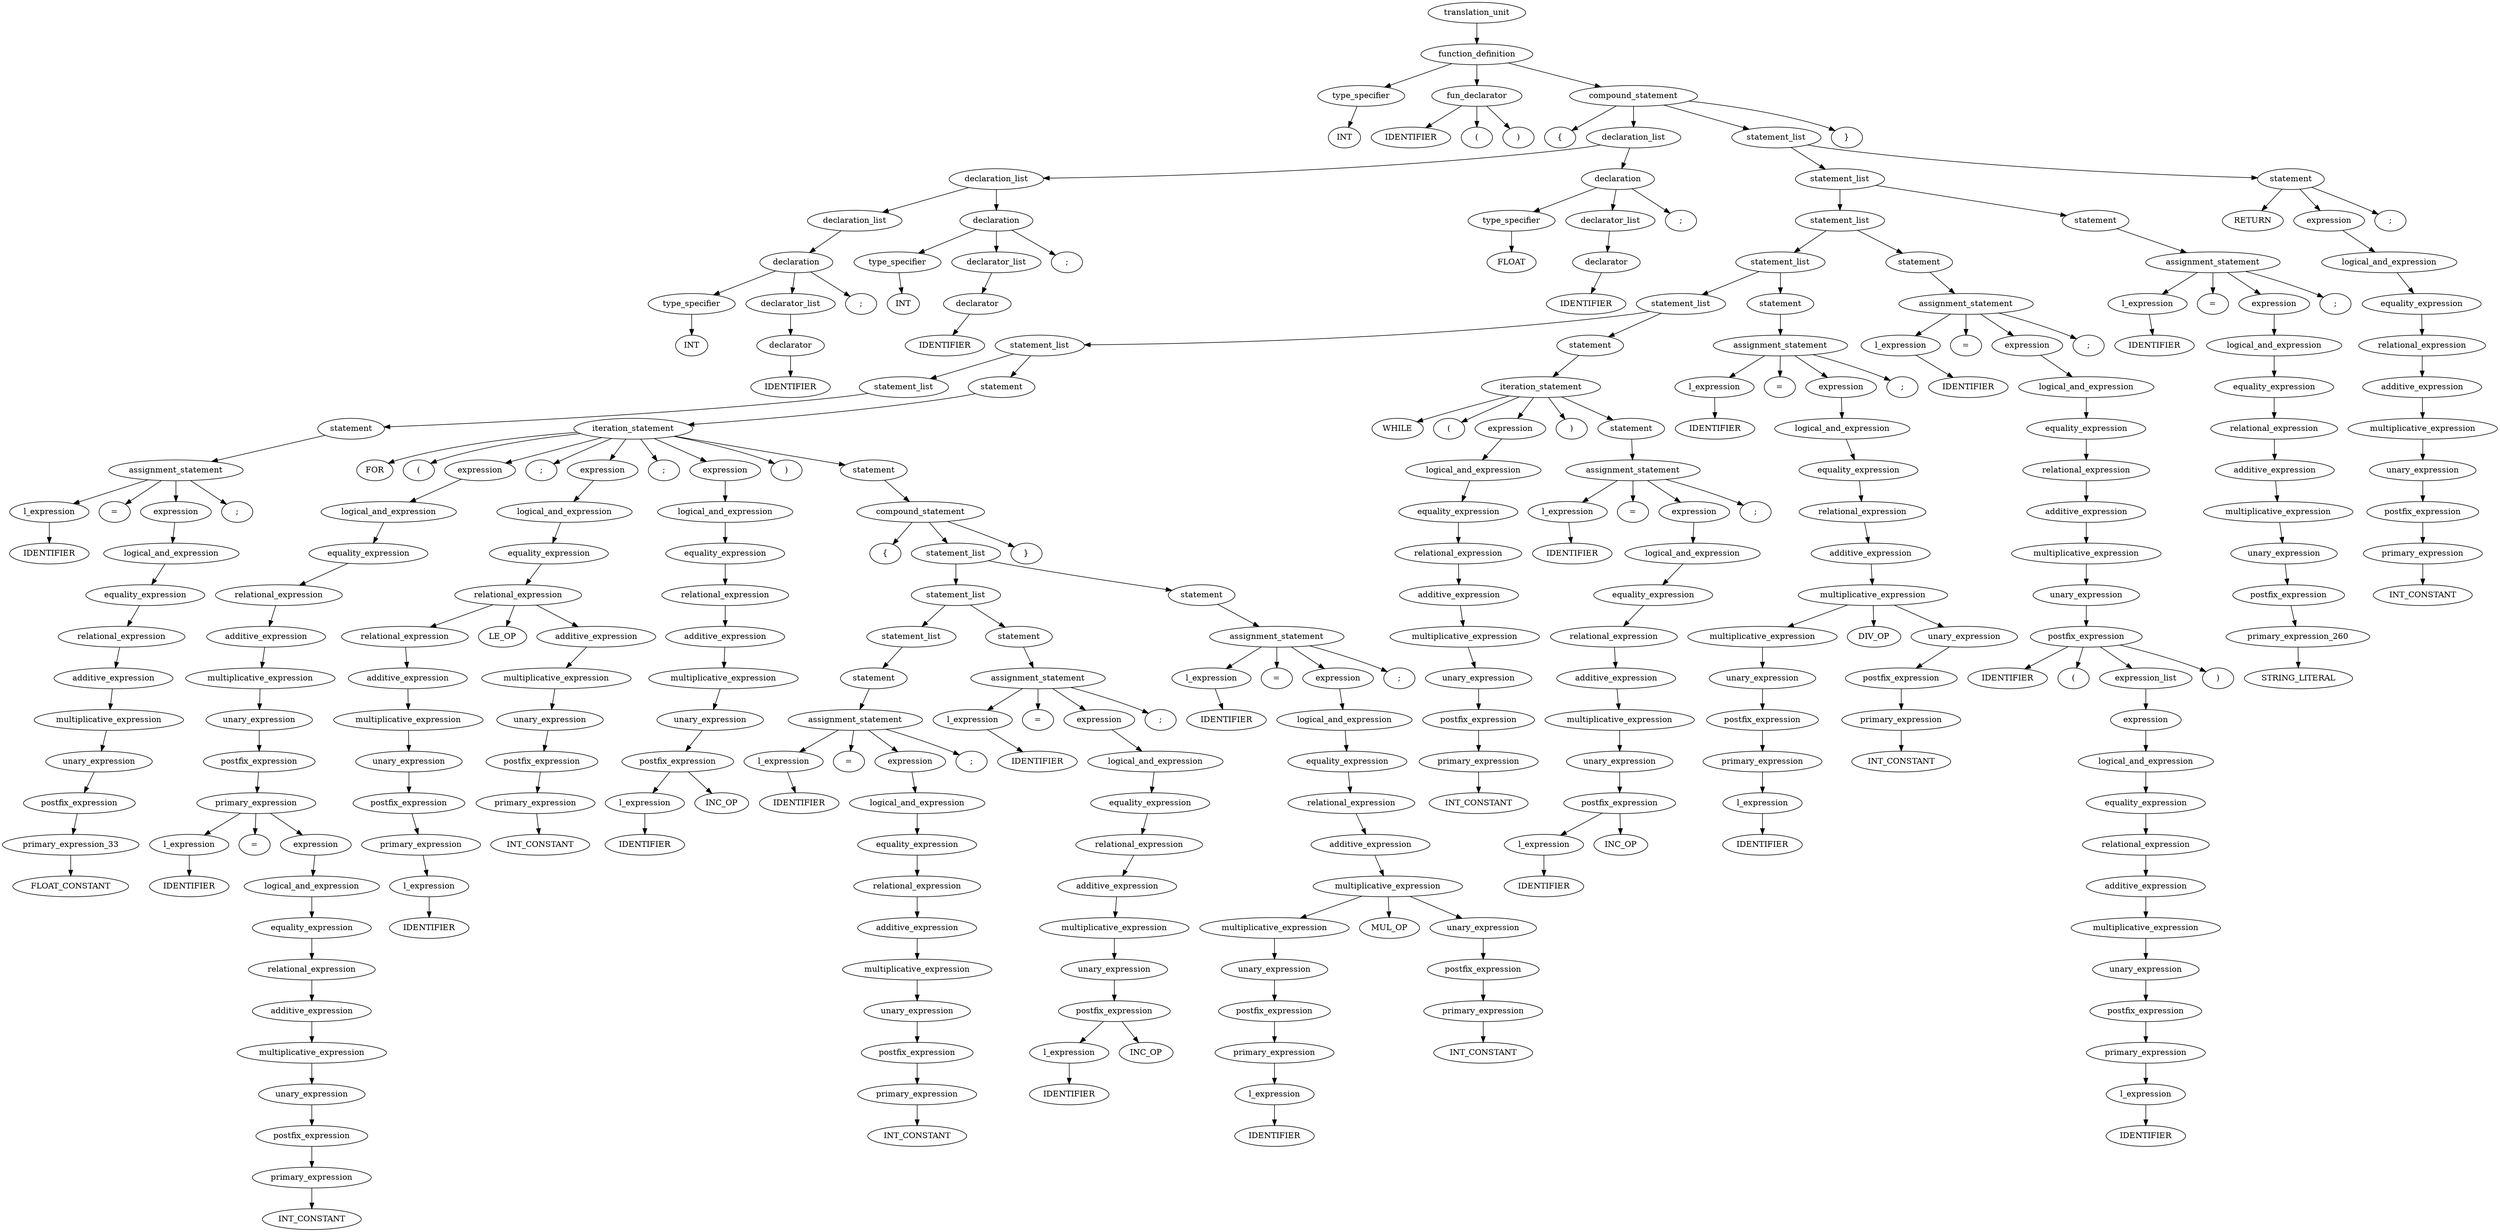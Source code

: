 strict digraph G{
	ordering=out
	rank=same
	type_specifier_1 [label="type_specifier"]
	TERMINAL_2 [label="INT"]
	type_specifier_1 -> TERMINAL_2
	fun_declarator_3 [label="fun_declarator"]
	TERMINAL_4 [label="IDENTIFIER"]
	TERMINAL_5 [label="("]
	TERMINAL_6 [label=")"]
	fun_declarator_3 -> TERMINAL_4
	fun_declarator_3 -> TERMINAL_5
	fun_declarator_3 -> TERMINAL_6
	type_specifier_7 [label="type_specifier"]
	TERMINAL_8 [label="INT"]
	type_specifier_7 -> TERMINAL_8
	declarator_9 [label="declarator"]
	TERMINAL_10 [label="IDENTIFIER"]
	declarator_9 -> TERMINAL_10
	declarator_list_11 [label="declarator_list"]
	declarator_list_11 -> declarator_9
	declaration_12 [label="declaration"]
	TERMINAL_13 [label=";"]
	declaration_12 -> type_specifier_7
	declaration_12 -> declarator_list_11
	declaration_12 -> TERMINAL_13
	declaration_list_14 [label="declaration_list"]
	declaration_list_14 -> declaration_12
	type_specifier_15 [label="type_specifier"]
	TERMINAL_16 [label="INT"]
	type_specifier_15 -> TERMINAL_16
	declarator_17 [label="declarator"]
	TERMINAL_18 [label="IDENTIFIER"]
	declarator_17 -> TERMINAL_18
	declarator_list_19 [label="declarator_list"]
	declarator_list_19 -> declarator_17
	declaration_20 [label="declaration"]
	TERMINAL_21 [label=";"]
	declaration_20 -> type_specifier_15
	declaration_20 -> declarator_list_19
	declaration_20 -> TERMINAL_21
	declaration_list_22 [label="declaration_list"]
	declaration_list_22 -> declaration_list_14
	declaration_list_22 -> declaration_20
	type_specifier_23 [label="type_specifier"]
	TERMINAL_24 [label="FLOAT"]
	type_specifier_23 -> TERMINAL_24
	declarator_25 [label="declarator"]
	TERMINAL_26 [label="IDENTIFIER"]
	declarator_25 -> TERMINAL_26
	declarator_list_27 [label="declarator_list"]
	declarator_list_27 -> declarator_25
	declaration_28 [label="declaration"]
	TERMINAL_29 [label=";"]
	declaration_28 -> type_specifier_23
	declaration_28 -> declarator_list_27
	declaration_28 -> TERMINAL_29
	declaration_list_30 [label="declaration_list"]
	declaration_list_30 -> declaration_list_22
	declaration_list_30 -> declaration_28
	l_expression_31 [label="l_expression"]
	TERMINAL_32 [label="IDENTIFIER"]
	l_expression_31 -> TERMINAL_32
	TERMINAL_34 [label="FLOAT_CONSTANT"]
	primary_expression_33 -> TERMINAL_34
	postfix_expression_35 [label="postfix_expression"]
	postfix_expression_35 -> primary_expression_33
	unary_expression_36 [label="unary_expression"]
	unary_expression_36 -> postfix_expression_35
	multiplicative_expression_37 [label="multiplicative_expression"]
	multiplicative_expression_37 -> unary_expression_36
	additive_expression_38 [label="additive_expression"]
	additive_expression_38 -> multiplicative_expression_37
	relational_expression_39 [label="relational_expression"]
	relational_expression_39 -> additive_expression_38
	equality_expression_40 [label="equality_expression"]
	equality_expression_40 -> relational_expression_39
	logical_and_expression_41 [label="logical_and_expression"]
	logical_and_expression_41 -> equality_expression_40
	expression_42 [label="expression"]
	expression_42 -> logical_and_expression_41
	assignment_statement_43 [label="assignment_statement"]
	TERMINAL_44 [label="="]
	TERMINAL_45 [label=";"]
	assignment_statement_43 -> l_expression_31
	assignment_statement_43 -> TERMINAL_44
	assignment_statement_43 -> expression_42
	assignment_statement_43 -> TERMINAL_45
	statement_46 [label="statement"]
	statement_46 -> assignment_statement_43
	statement_list_47 [label="statement_list"]
	statement_list_47 -> statement_46
	l_expression_48 [label="l_expression"]
	TERMINAL_49 [label="IDENTIFIER"]
	l_expression_48 -> TERMINAL_49
	primary_expression_50 [label="primary_expression"]
	TERMINAL_51 [label="INT_CONSTANT"]
	primary_expression_50 -> TERMINAL_51
	postfix_expression_52 [label="postfix_expression"]
	postfix_expression_52 -> primary_expression_50
	unary_expression_53 [label="unary_expression"]
	unary_expression_53 -> postfix_expression_52
	multiplicative_expression_54 [label="multiplicative_expression"]
	multiplicative_expression_54 -> unary_expression_53
	additive_expression_55 [label="additive_expression"]
	additive_expression_55 -> multiplicative_expression_54
	relational_expression_56 [label="relational_expression"]
	relational_expression_56 -> additive_expression_55
	equality_expression_57 [label="equality_expression"]
	equality_expression_57 -> relational_expression_56
	logical_and_expression_58 [label="logical_and_expression"]
	logical_and_expression_58 -> equality_expression_57
	expression_59 [label="expression"]
	expression_59 -> logical_and_expression_58
	primary_expression_60 [label="primary_expression"]
	TERMINAL_61 [label="="]
	primary_expression_60 -> l_expression_48
	primary_expression_60 -> TERMINAL_61
	primary_expression_60 -> expression_59
	postfix_expression_62 [label="postfix_expression"]
	postfix_expression_62 -> primary_expression_60
	unary_expression_63 [label="unary_expression"]
	unary_expression_63 -> postfix_expression_62
	multiplicative_expression_64 [label="multiplicative_expression"]
	multiplicative_expression_64 -> unary_expression_63
	additive_expression_65 [label="additive_expression"]
	additive_expression_65 -> multiplicative_expression_64
	relational_expression_66 [label="relational_expression"]
	relational_expression_66 -> additive_expression_65
	equality_expression_67 [label="equality_expression"]
	equality_expression_67 -> relational_expression_66
	logical_and_expression_68 [label="logical_and_expression"]
	logical_and_expression_68 -> equality_expression_67
	expression_69 [label="expression"]
	expression_69 -> logical_and_expression_68
	l_expression_70 [label="l_expression"]
	TERMINAL_71 [label="IDENTIFIER"]
	l_expression_70 -> TERMINAL_71
	primary_expression_72 [label="primary_expression"]
	primary_expression_72 -> l_expression_70
	postfix_expression_73 [label="postfix_expression"]
	postfix_expression_73 -> primary_expression_72
	unary_expression_74 [label="unary_expression"]
	unary_expression_74 -> postfix_expression_73
	multiplicative_expression_75 [label="multiplicative_expression"]
	multiplicative_expression_75 -> unary_expression_74
	additive_expression_76 [label="additive_expression"]
	additive_expression_76 -> multiplicative_expression_75
	relational_expression_77 [label="relational_expression"]
	relational_expression_77 -> additive_expression_76
	primary_expression_78 [label="primary_expression"]
	TERMINAL_79 [label="INT_CONSTANT"]
	primary_expression_78 -> TERMINAL_79
	postfix_expression_80 [label="postfix_expression"]
	postfix_expression_80 -> primary_expression_78
	unary_expression_81 [label="unary_expression"]
	unary_expression_81 -> postfix_expression_80
	multiplicative_expression_82 [label="multiplicative_expression"]
	multiplicative_expression_82 -> unary_expression_81
	additive_expression_83 [label="additive_expression"]
	additive_expression_83 -> multiplicative_expression_82
	relational_expression_84 [label="relational_expression"]
	TERMINAL_85 [label="LE_OP"]
	relational_expression_84 -> relational_expression_77
	relational_expression_84 -> TERMINAL_85
	relational_expression_84 -> additive_expression_83
	equality_expression_86 [label="equality_expression"]
	equality_expression_86 -> relational_expression_84
	logical_and_expression_87 [label="logical_and_expression"]
	logical_and_expression_87 -> equality_expression_86
	expression_88 [label="expression"]
	expression_88 -> logical_and_expression_87
	l_expression_89 [label="l_expression"]
	TERMINAL_90 [label="IDENTIFIER"]
	l_expression_89 -> TERMINAL_90
	postfix_expression_91 [label="postfix_expression"]
	TERMINAL_92 [label="INC_OP"]
	postfix_expression_91 -> l_expression_89
	postfix_expression_91 -> TERMINAL_92
	unary_expression_93 [label="unary_expression"]
	unary_expression_93 -> postfix_expression_91
	multiplicative_expression_94 [label="multiplicative_expression"]
	multiplicative_expression_94 -> unary_expression_93
	additive_expression_95 [label="additive_expression"]
	additive_expression_95 -> multiplicative_expression_94
	relational_expression_96 [label="relational_expression"]
	relational_expression_96 -> additive_expression_95
	equality_expression_97 [label="equality_expression"]
	equality_expression_97 -> relational_expression_96
	logical_and_expression_98 [label="logical_and_expression"]
	logical_and_expression_98 -> equality_expression_97
	expression_99 [label="expression"]
	expression_99 -> logical_and_expression_98
	l_expression_100 [label="l_expression"]
	TERMINAL_101 [label="IDENTIFIER"]
	l_expression_100 -> TERMINAL_101
	primary_expression_102 [label="primary_expression"]
	TERMINAL_103 [label="INT_CONSTANT"]
	primary_expression_102 -> TERMINAL_103
	postfix_expression_104 [label="postfix_expression"]
	postfix_expression_104 -> primary_expression_102
	unary_expression_105 [label="unary_expression"]
	unary_expression_105 -> postfix_expression_104
	multiplicative_expression_106 [label="multiplicative_expression"]
	multiplicative_expression_106 -> unary_expression_105
	additive_expression_107 [label="additive_expression"]
	additive_expression_107 -> multiplicative_expression_106
	relational_expression_108 [label="relational_expression"]
	relational_expression_108 -> additive_expression_107
	equality_expression_109 [label="equality_expression"]
	equality_expression_109 -> relational_expression_108
	logical_and_expression_110 [label="logical_and_expression"]
	logical_and_expression_110 -> equality_expression_109
	expression_111 [label="expression"]
	expression_111 -> logical_and_expression_110
	assignment_statement_112 [label="assignment_statement"]
	TERMINAL_113 [label="="]
	TERMINAL_114 [label=";"]
	assignment_statement_112 -> l_expression_100
	assignment_statement_112 -> TERMINAL_113
	assignment_statement_112 -> expression_111
	assignment_statement_112 -> TERMINAL_114
	statement_115 [label="statement"]
	statement_115 -> assignment_statement_112
	statement_list_116 [label="statement_list"]
	statement_list_116 -> statement_115
	l_expression_117 [label="l_expression"]
	TERMINAL_118 [label="IDENTIFIER"]
	l_expression_117 -> TERMINAL_118
	l_expression_119 [label="l_expression"]
	TERMINAL_120 [label="IDENTIFIER"]
	l_expression_119 -> TERMINAL_120
	postfix_expression_121 [label="postfix_expression"]
	TERMINAL_122 [label="INC_OP"]
	postfix_expression_121 -> l_expression_119
	postfix_expression_121 -> TERMINAL_122
	unary_expression_123 [label="unary_expression"]
	unary_expression_123 -> postfix_expression_121
	multiplicative_expression_124 [label="multiplicative_expression"]
	multiplicative_expression_124 -> unary_expression_123
	additive_expression_125 [label="additive_expression"]
	additive_expression_125 -> multiplicative_expression_124
	relational_expression_126 [label="relational_expression"]
	relational_expression_126 -> additive_expression_125
	equality_expression_127 [label="equality_expression"]
	equality_expression_127 -> relational_expression_126
	logical_and_expression_128 [label="logical_and_expression"]
	logical_and_expression_128 -> equality_expression_127
	expression_129 [label="expression"]
	expression_129 -> logical_and_expression_128
	assignment_statement_130 [label="assignment_statement"]
	TERMINAL_131 [label="="]
	TERMINAL_132 [label=";"]
	assignment_statement_130 -> l_expression_117
	assignment_statement_130 -> TERMINAL_131
	assignment_statement_130 -> expression_129
	assignment_statement_130 -> TERMINAL_132
	statement_133 [label="statement"]
	statement_133 -> assignment_statement_130
	statement_list_134 [label="statement_list"]
	statement_list_134 -> statement_list_116
	statement_list_134 -> statement_133
	l_expression_135 [label="l_expression"]
	TERMINAL_136 [label="IDENTIFIER"]
	l_expression_135 -> TERMINAL_136
	l_expression_137 [label="l_expression"]
	TERMINAL_138 [label="IDENTIFIER"]
	l_expression_137 -> TERMINAL_138
	primary_expression_139 [label="primary_expression"]
	primary_expression_139 -> l_expression_137
	postfix_expression_140 [label="postfix_expression"]
	postfix_expression_140 -> primary_expression_139
	unary_expression_141 [label="unary_expression"]
	unary_expression_141 -> postfix_expression_140
	multiplicative_expression_142 [label="multiplicative_expression"]
	multiplicative_expression_142 -> unary_expression_141
	primary_expression_143 [label="primary_expression"]
	TERMINAL_144 [label="INT_CONSTANT"]
	primary_expression_143 -> TERMINAL_144
	postfix_expression_145 [label="postfix_expression"]
	postfix_expression_145 -> primary_expression_143
	unary_expression_146 [label="unary_expression"]
	unary_expression_146 -> postfix_expression_145
	multiplicative_expression_147 [label="multiplicative_expression"]
	TERMINAL_148 [label="MUL_OP"]
	multiplicative_expression_147 -> multiplicative_expression_142
	multiplicative_expression_147 -> TERMINAL_148
	multiplicative_expression_147 -> unary_expression_146
	additive_expression_149 [label="additive_expression"]
	additive_expression_149 -> multiplicative_expression_147
	relational_expression_150 [label="relational_expression"]
	relational_expression_150 -> additive_expression_149
	equality_expression_151 [label="equality_expression"]
	equality_expression_151 -> relational_expression_150
	logical_and_expression_152 [label="logical_and_expression"]
	logical_and_expression_152 -> equality_expression_151
	expression_153 [label="expression"]
	expression_153 -> logical_and_expression_152
	assignment_statement_154 [label="assignment_statement"]
	TERMINAL_155 [label="="]
	TERMINAL_156 [label=";"]
	assignment_statement_154 -> l_expression_135
	assignment_statement_154 -> TERMINAL_155
	assignment_statement_154 -> expression_153
	assignment_statement_154 -> TERMINAL_156
	statement_157 [label="statement"]
	statement_157 -> assignment_statement_154
	statement_list_158 [label="statement_list"]
	statement_list_158 -> statement_list_134
	statement_list_158 -> statement_157
	compound_statement_159 [label="compound_statement"]
	TERMINAL_160 [label="{"]
	TERMINAL_161 [label="}"]
	compound_statement_159 -> TERMINAL_160
	compound_statement_159 -> statement_list_158
	compound_statement_159 -> TERMINAL_161
	statement_162 [label="statement"]
	statement_162 -> compound_statement_159
	iteration_statement_163 [label="iteration_statement"]
	TERMINAL_164 [label="FOR"]
	TERMINAL_165 [label="("]
	TERMINAL_166 [label=";"]
	TERMINAL_167 [label=";"]
	TERMINAL_168 [label=")"]
	iteration_statement_163 -> TERMINAL_164
	iteration_statement_163 -> TERMINAL_165
	iteration_statement_163 -> expression_69
	iteration_statement_163 -> TERMINAL_166
	iteration_statement_163 -> expression_88
	iteration_statement_163 -> TERMINAL_167
	iteration_statement_163 -> expression_99
	iteration_statement_163 -> TERMINAL_168
	iteration_statement_163 -> statement_162
	statement_169 [label="statement"]
	statement_169 -> iteration_statement_163
	statement_list_170 [label="statement_list"]
	statement_list_170 -> statement_list_47
	statement_list_170 -> statement_169
	primary_expression_171 [label="primary_expression"]
	TERMINAL_172 [label="INT_CONSTANT"]
	primary_expression_171 -> TERMINAL_172
	postfix_expression_173 [label="postfix_expression"]
	postfix_expression_173 -> primary_expression_171
	unary_expression_174 [label="unary_expression"]
	unary_expression_174 -> postfix_expression_173
	multiplicative_expression_175 [label="multiplicative_expression"]
	multiplicative_expression_175 -> unary_expression_174
	additive_expression_176 [label="additive_expression"]
	additive_expression_176 -> multiplicative_expression_175
	relational_expression_177 [label="relational_expression"]
	relational_expression_177 -> additive_expression_176
	equality_expression_178 [label="equality_expression"]
	equality_expression_178 -> relational_expression_177
	logical_and_expression_179 [label="logical_and_expression"]
	logical_and_expression_179 -> equality_expression_178
	expression_180 [label="expression"]
	expression_180 -> logical_and_expression_179
	l_expression_181 [label="l_expression"]
	TERMINAL_182 [label="IDENTIFIER"]
	l_expression_181 -> TERMINAL_182
	l_expression_183 [label="l_expression"]
	TERMINAL_184 [label="IDENTIFIER"]
	l_expression_183 -> TERMINAL_184
	postfix_expression_185 [label="postfix_expression"]
	TERMINAL_186 [label="INC_OP"]
	postfix_expression_185 -> l_expression_183
	postfix_expression_185 -> TERMINAL_186
	unary_expression_187 [label="unary_expression"]
	unary_expression_187 -> postfix_expression_185
	multiplicative_expression_188 [label="multiplicative_expression"]
	multiplicative_expression_188 -> unary_expression_187
	additive_expression_189 [label="additive_expression"]
	additive_expression_189 -> multiplicative_expression_188
	relational_expression_190 [label="relational_expression"]
	relational_expression_190 -> additive_expression_189
	equality_expression_191 [label="equality_expression"]
	equality_expression_191 -> relational_expression_190
	logical_and_expression_192 [label="logical_and_expression"]
	logical_and_expression_192 -> equality_expression_191
	expression_193 [label="expression"]
	expression_193 -> logical_and_expression_192
	assignment_statement_194 [label="assignment_statement"]
	TERMINAL_195 [label="="]
	TERMINAL_196 [label=";"]
	assignment_statement_194 -> l_expression_181
	assignment_statement_194 -> TERMINAL_195
	assignment_statement_194 -> expression_193
	assignment_statement_194 -> TERMINAL_196
	statement_197 [label="statement"]
	statement_197 -> assignment_statement_194
	iteration_statement_198 [label="iteration_statement"]
	TERMINAL_199 [label="WHILE"]
	TERMINAL_200 [label="("]
	TERMINAL_201 [label=")"]
	iteration_statement_198 -> TERMINAL_199
	iteration_statement_198 -> TERMINAL_200
	iteration_statement_198 -> expression_180
	iteration_statement_198 -> TERMINAL_201
	iteration_statement_198 -> statement_197
	statement_202 [label="statement"]
	statement_202 -> iteration_statement_198
	statement_list_203 [label="statement_list"]
	statement_list_203 -> statement_list_170
	statement_list_203 -> statement_202
	l_expression_204 [label="l_expression"]
	TERMINAL_205 [label="IDENTIFIER"]
	l_expression_204 -> TERMINAL_205
	l_expression_206 [label="l_expression"]
	TERMINAL_207 [label="IDENTIFIER"]
	l_expression_206 -> TERMINAL_207
	primary_expression_208 [label="primary_expression"]
	primary_expression_208 -> l_expression_206
	postfix_expression_209 [label="postfix_expression"]
	postfix_expression_209 -> primary_expression_208
	unary_expression_210 [label="unary_expression"]
	unary_expression_210 -> postfix_expression_209
	multiplicative_expression_211 [label="multiplicative_expression"]
	multiplicative_expression_211 -> unary_expression_210
	primary_expression_212 [label="primary_expression"]
	TERMINAL_213 [label="INT_CONSTANT"]
	primary_expression_212 -> TERMINAL_213
	postfix_expression_214 [label="postfix_expression"]
	postfix_expression_214 -> primary_expression_212
	unary_expression_215 [label="unary_expression"]
	unary_expression_215 -> postfix_expression_214
	multiplicative_expression_216 [label="multiplicative_expression"]
	TERMINAL_217 [label="DIV_OP"]
	multiplicative_expression_216 -> multiplicative_expression_211
	multiplicative_expression_216 -> TERMINAL_217
	multiplicative_expression_216 -> unary_expression_215
	additive_expression_218 [label="additive_expression"]
	additive_expression_218 -> multiplicative_expression_216
	relational_expression_219 [label="relational_expression"]
	relational_expression_219 -> additive_expression_218
	equality_expression_220 [label="equality_expression"]
	equality_expression_220 -> relational_expression_219
	logical_and_expression_221 [label="logical_and_expression"]
	logical_and_expression_221 -> equality_expression_220
	expression_222 [label="expression"]
	expression_222 -> logical_and_expression_221
	assignment_statement_223 [label="assignment_statement"]
	TERMINAL_224 [label="="]
	TERMINAL_225 [label=";"]
	assignment_statement_223 -> l_expression_204
	assignment_statement_223 -> TERMINAL_224
	assignment_statement_223 -> expression_222
	assignment_statement_223 -> TERMINAL_225
	statement_226 [label="statement"]
	statement_226 -> assignment_statement_223
	statement_list_227 [label="statement_list"]
	statement_list_227 -> statement_list_203
	statement_list_227 -> statement_226
	l_expression_228 [label="l_expression"]
	TERMINAL_229 [label="IDENTIFIER"]
	l_expression_228 -> TERMINAL_229
	l_expression_230 [label="l_expression"]
	TERMINAL_231 [label="IDENTIFIER"]
	l_expression_230 -> TERMINAL_231
	primary_expression_232 [label="primary_expression"]
	primary_expression_232 -> l_expression_230
	postfix_expression_233 [label="postfix_expression"]
	postfix_expression_233 -> primary_expression_232
	unary_expression_234 [label="unary_expression"]
	unary_expression_234 -> postfix_expression_233
	multiplicative_expression_235 [label="multiplicative_expression"]
	multiplicative_expression_235 -> unary_expression_234
	additive_expression_236 [label="additive_expression"]
	additive_expression_236 -> multiplicative_expression_235
	relational_expression_237 [label="relational_expression"]
	relational_expression_237 -> additive_expression_236
	equality_expression_238 [label="equality_expression"]
	equality_expression_238 -> relational_expression_237
	logical_and_expression_239 [label="logical_and_expression"]
	logical_and_expression_239 -> equality_expression_238
	expression_240 [label="expression"]
	expression_240 -> logical_and_expression_239
	expression_list_241 [label="expression_list"]
	expression_list_241 -> expression_240
	postfix_expression_242 [label="postfix_expression"]
	TERMINAL_243 [label="IDENTIFIER"]
	TERMINAL_244 [label="("]
	TERMINAL_245 [label=")"]
	postfix_expression_242 -> TERMINAL_243
	postfix_expression_242 -> TERMINAL_244
	postfix_expression_242 -> expression_list_241
	postfix_expression_242 -> TERMINAL_245
	unary_expression_246 [label="unary_expression"]
	unary_expression_246 -> postfix_expression_242
	multiplicative_expression_247 [label="multiplicative_expression"]
	multiplicative_expression_247 -> unary_expression_246
	additive_expression_248 [label="additive_expression"]
	additive_expression_248 -> multiplicative_expression_247
	relational_expression_249 [label="relational_expression"]
	relational_expression_249 -> additive_expression_248
	equality_expression_250 [label="equality_expression"]
	equality_expression_250 -> relational_expression_249
	logical_and_expression_251 [label="logical_and_expression"]
	logical_and_expression_251 -> equality_expression_250
	expression_252 [label="expression"]
	expression_252 -> logical_and_expression_251
	assignment_statement_253 [label="assignment_statement"]
	TERMINAL_254 [label="="]
	TERMINAL_255 [label=";"]
	assignment_statement_253 -> l_expression_228
	assignment_statement_253 -> TERMINAL_254
	assignment_statement_253 -> expression_252
	assignment_statement_253 -> TERMINAL_255
	statement_256 [label="statement"]
	statement_256 -> assignment_statement_253
	statement_list_257 [label="statement_list"]
	statement_list_257 -> statement_list_227
	statement_list_257 -> statement_256
	l_expression_258 [label="l_expression"]
	TERMINAL_259 [label="IDENTIFIER"]
	l_expression_258 -> TERMINAL_259
	TERMINAL_261 [label="STRING_LITERAL"]
	primary_expression_260 -> TERMINAL_261
	postfix_expression_262 [label="postfix_expression"]
	postfix_expression_262 -> primary_expression_260
	unary_expression_263 [label="unary_expression"]
	unary_expression_263 -> postfix_expression_262
	multiplicative_expression_264 [label="multiplicative_expression"]
	multiplicative_expression_264 -> unary_expression_263
	additive_expression_265 [label="additive_expression"]
	additive_expression_265 -> multiplicative_expression_264
	relational_expression_266 [label="relational_expression"]
	relational_expression_266 -> additive_expression_265
	equality_expression_267 [label="equality_expression"]
	equality_expression_267 -> relational_expression_266
	logical_and_expression_268 [label="logical_and_expression"]
	logical_and_expression_268 -> equality_expression_267
	expression_269 [label="expression"]
	expression_269 -> logical_and_expression_268
	assignment_statement_270 [label="assignment_statement"]
	TERMINAL_271 [label="="]
	TERMINAL_272 [label=";"]
	assignment_statement_270 -> l_expression_258
	assignment_statement_270 -> TERMINAL_271
	assignment_statement_270 -> expression_269
	assignment_statement_270 -> TERMINAL_272
	statement_273 [label="statement"]
	statement_273 -> assignment_statement_270
	statement_list_274 [label="statement_list"]
	statement_list_274 -> statement_list_257
	statement_list_274 -> statement_273
	primary_expression_275 [label="primary_expression"]
	TERMINAL_276 [label="INT_CONSTANT"]
	primary_expression_275 -> TERMINAL_276
	postfix_expression_277 [label="postfix_expression"]
	postfix_expression_277 -> primary_expression_275
	unary_expression_278 [label="unary_expression"]
	unary_expression_278 -> postfix_expression_277
	multiplicative_expression_279 [label="multiplicative_expression"]
	multiplicative_expression_279 -> unary_expression_278
	additive_expression_280 [label="additive_expression"]
	additive_expression_280 -> multiplicative_expression_279
	relational_expression_281 [label="relational_expression"]
	relational_expression_281 -> additive_expression_280
	equality_expression_282 [label="equality_expression"]
	equality_expression_282 -> relational_expression_281
	logical_and_expression_283 [label="logical_and_expression"]
	logical_and_expression_283 -> equality_expression_282
	expression_284 [label="expression"]
	expression_284 -> logical_and_expression_283
	statement_285 [label="statement"]
	TERMINAL_286 [label="RETURN"]
	TERMINAL_287 [label=";"]
	statement_285 -> TERMINAL_286
	statement_285 -> expression_284
	statement_285 -> TERMINAL_287
	statement_list_288 [label="statement_list"]
	statement_list_288 -> statement_list_274
	statement_list_288 -> statement_285
	compound_statement_289 [label="compound_statement"]
	TERMINAL_290 [label="{"]
	TERMINAL_291 [label="}"]
	compound_statement_289 -> TERMINAL_290
	compound_statement_289 -> declaration_list_30
	compound_statement_289 -> statement_list_288
	compound_statement_289 -> TERMINAL_291
	function_definition_292 [label="function_definition"]
	function_definition_292 -> type_specifier_1
	function_definition_292 -> fun_declarator_3
	function_definition_292 -> compound_statement_289
	translation_unit_293 [label="translation_unit"]
	translation_unit_293 -> function_definition_292
}
